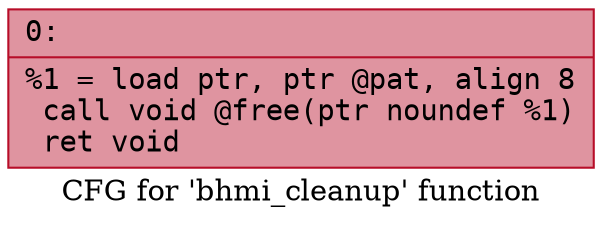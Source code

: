 digraph "CFG for 'bhmi_cleanup' function" {
	label="CFG for 'bhmi_cleanup' function";

	Node0x600001ce6710 [shape=record,color="#b70d28ff", style=filled, fillcolor="#b70d2870" fontname="Courier",label="{0:\l|  %1 = load ptr, ptr @pat, align 8\l  call void @free(ptr noundef %1)\l  ret void\l}"];
}
